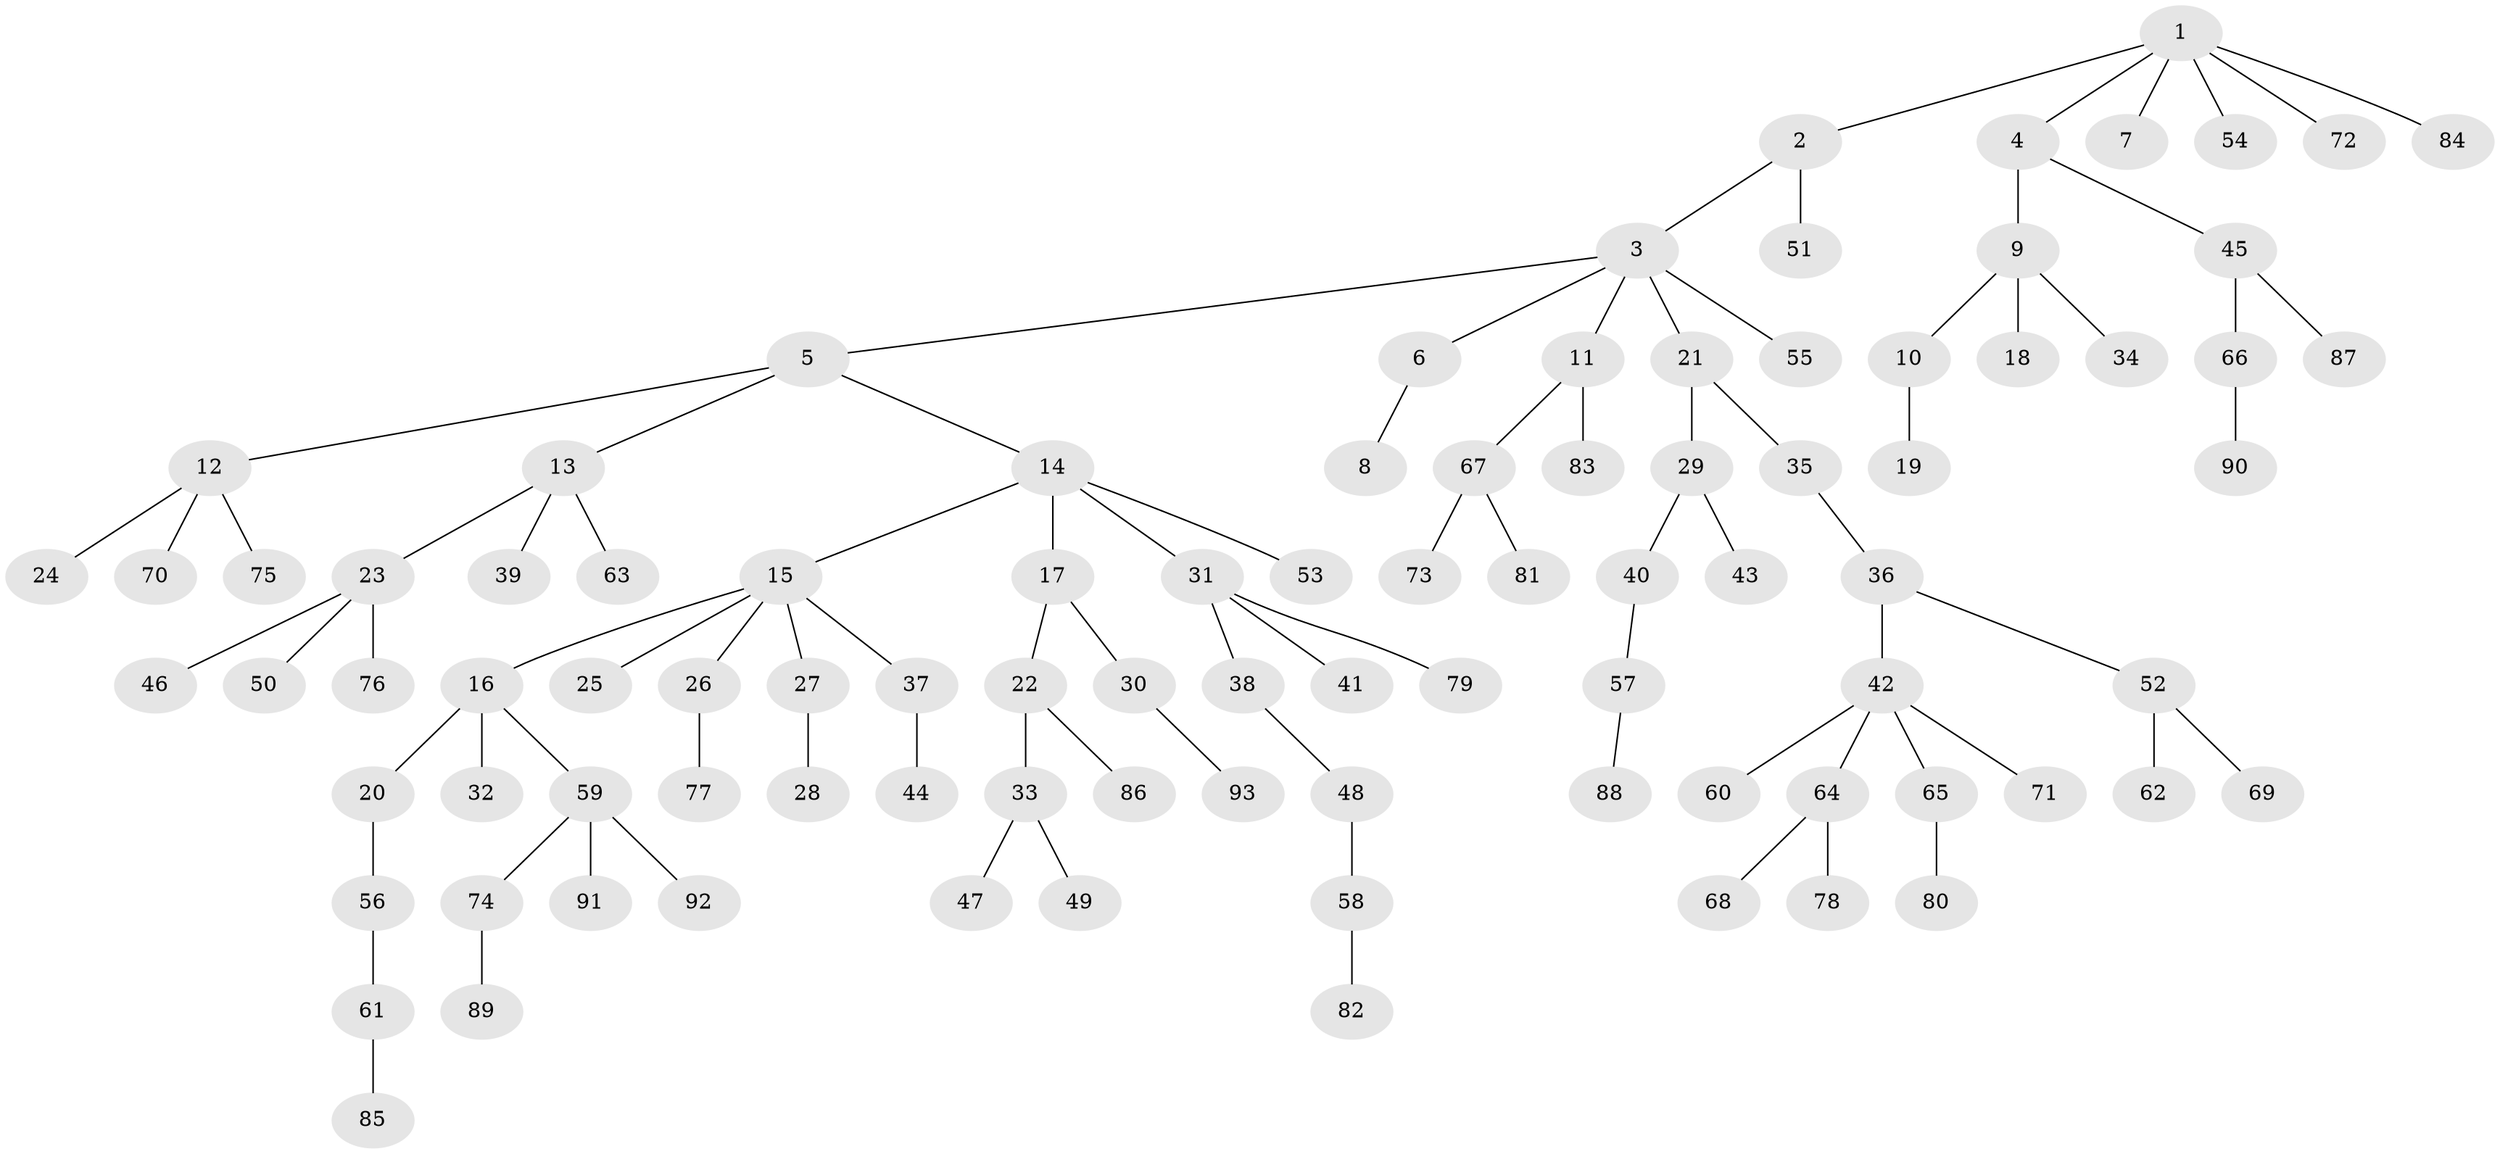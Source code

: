 // Generated by graph-tools (version 1.1) at 2025/50/03/09/25 03:50:20]
// undirected, 93 vertices, 92 edges
graph export_dot {
graph [start="1"]
  node [color=gray90,style=filled];
  1;
  2;
  3;
  4;
  5;
  6;
  7;
  8;
  9;
  10;
  11;
  12;
  13;
  14;
  15;
  16;
  17;
  18;
  19;
  20;
  21;
  22;
  23;
  24;
  25;
  26;
  27;
  28;
  29;
  30;
  31;
  32;
  33;
  34;
  35;
  36;
  37;
  38;
  39;
  40;
  41;
  42;
  43;
  44;
  45;
  46;
  47;
  48;
  49;
  50;
  51;
  52;
  53;
  54;
  55;
  56;
  57;
  58;
  59;
  60;
  61;
  62;
  63;
  64;
  65;
  66;
  67;
  68;
  69;
  70;
  71;
  72;
  73;
  74;
  75;
  76;
  77;
  78;
  79;
  80;
  81;
  82;
  83;
  84;
  85;
  86;
  87;
  88;
  89;
  90;
  91;
  92;
  93;
  1 -- 2;
  1 -- 4;
  1 -- 7;
  1 -- 54;
  1 -- 72;
  1 -- 84;
  2 -- 3;
  2 -- 51;
  3 -- 5;
  3 -- 6;
  3 -- 11;
  3 -- 21;
  3 -- 55;
  4 -- 9;
  4 -- 45;
  5 -- 12;
  5 -- 13;
  5 -- 14;
  6 -- 8;
  9 -- 10;
  9 -- 18;
  9 -- 34;
  10 -- 19;
  11 -- 67;
  11 -- 83;
  12 -- 24;
  12 -- 70;
  12 -- 75;
  13 -- 23;
  13 -- 39;
  13 -- 63;
  14 -- 15;
  14 -- 17;
  14 -- 31;
  14 -- 53;
  15 -- 16;
  15 -- 25;
  15 -- 26;
  15 -- 27;
  15 -- 37;
  16 -- 20;
  16 -- 32;
  16 -- 59;
  17 -- 22;
  17 -- 30;
  20 -- 56;
  21 -- 29;
  21 -- 35;
  22 -- 33;
  22 -- 86;
  23 -- 46;
  23 -- 50;
  23 -- 76;
  26 -- 77;
  27 -- 28;
  29 -- 40;
  29 -- 43;
  30 -- 93;
  31 -- 38;
  31 -- 41;
  31 -- 79;
  33 -- 47;
  33 -- 49;
  35 -- 36;
  36 -- 42;
  36 -- 52;
  37 -- 44;
  38 -- 48;
  40 -- 57;
  42 -- 60;
  42 -- 64;
  42 -- 65;
  42 -- 71;
  45 -- 66;
  45 -- 87;
  48 -- 58;
  52 -- 62;
  52 -- 69;
  56 -- 61;
  57 -- 88;
  58 -- 82;
  59 -- 74;
  59 -- 91;
  59 -- 92;
  61 -- 85;
  64 -- 68;
  64 -- 78;
  65 -- 80;
  66 -- 90;
  67 -- 73;
  67 -- 81;
  74 -- 89;
}

